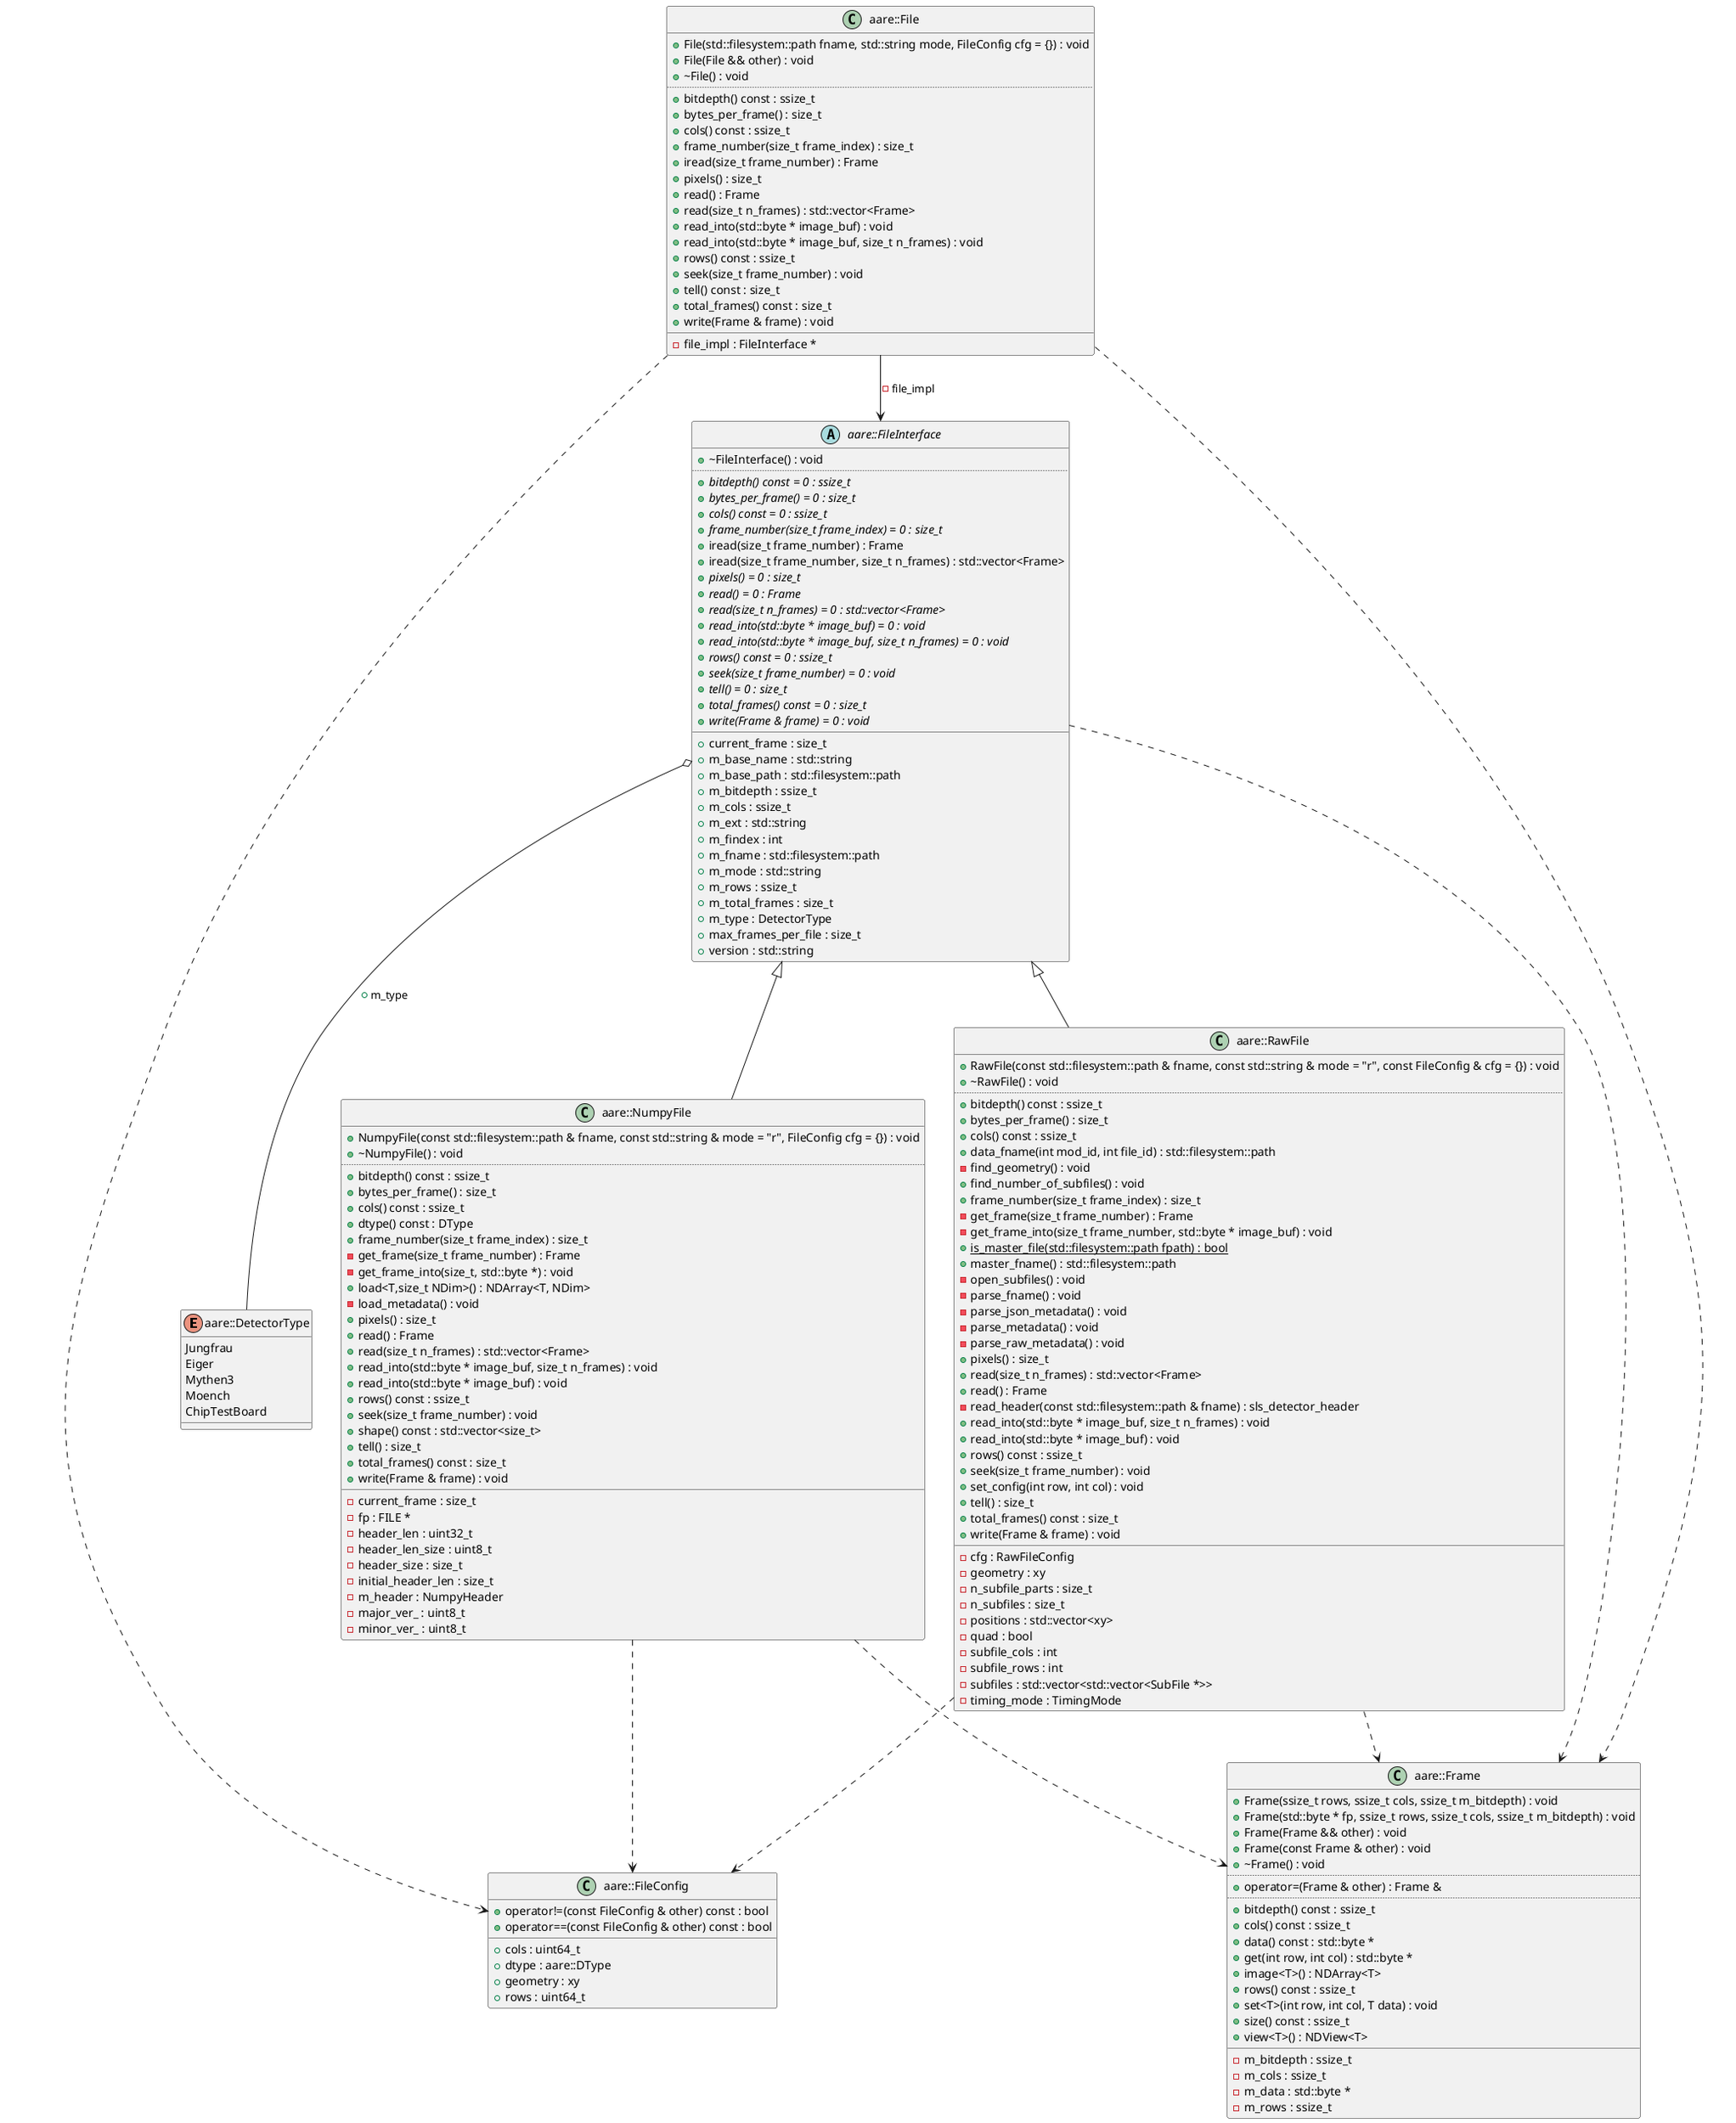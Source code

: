 @startuml
enum "aare::DetectorType" as C_0000214432771357383463
enum C_0000214432771357383463 {
Jungfrau
Eiger
Mythen3
Moench
ChipTestBoard
}
class "aare::Frame" as C_0001608703618093824988
class C_0001608703618093824988 {
+Frame(ssize_t rows, ssize_t cols, ssize_t m_bitdepth) : void
+Frame(std::byte * fp, ssize_t rows, ssize_t cols, ssize_t m_bitdepth) : void
+Frame(Frame && other) : void
+Frame(const Frame & other) : void
+~Frame() : void
..
+operator=(Frame & other) : Frame &
..
+bitdepth() const : ssize_t
+cols() const : ssize_t
+data() const : std::byte *
+get(int row, int col) : std::byte *
+image<T>() : NDArray<T>
+rows() const : ssize_t
+set<T>(int row, int col, T data) : void
+size() const : ssize_t
+view<T>() : NDView<T>
__
-m_bitdepth : ssize_t
-m_cols : ssize_t
-m_data : std::byte *
-m_rows : ssize_t
}
class "aare::FileConfig" as C_0001694843161451381081
class C_0001694843161451381081 {
+operator!=(const FileConfig & other) const : bool
+operator==(const FileConfig & other) const : bool
__
+cols : uint64_t
+dtype : aare::DType
+geometry : xy
+rows : uint64_t
}
abstract "aare::FileInterface" as C_0002122346448923803234
abstract C_0002122346448923803234 {
+~FileInterface() : void
..
{abstract} +bitdepth() const = 0 : ssize_t
{abstract} +bytes_per_frame() = 0 : size_t
{abstract} +cols() const = 0 : ssize_t
{abstract} +frame_number(size_t frame_index) = 0 : size_t
+iread(size_t frame_number) : Frame
+iread(size_t frame_number, size_t n_frames) : std::vector<Frame>
{abstract} +pixels() = 0 : size_t
{abstract} +read() = 0 : Frame
{abstract} +read(size_t n_frames) = 0 : std::vector<Frame>
{abstract} +read_into(std::byte * image_buf) = 0 : void
{abstract} +read_into(std::byte * image_buf, size_t n_frames) = 0 : void
{abstract} +rows() const = 0 : ssize_t
{abstract} +seek(size_t frame_number) = 0 : void
{abstract} +tell() = 0 : size_t
{abstract} +total_frames() const = 0 : size_t
{abstract} +write(Frame & frame) = 0 : void
__
+current_frame : size_t
+m_base_name : std::string
+m_base_path : std::filesystem::path
+m_bitdepth : ssize_t
+m_cols : ssize_t
+m_ext : std::string
+m_findex : int
+m_fname : std::filesystem::path
+m_mode : std::string
+m_rows : ssize_t
+m_total_frames : size_t
+m_type : DetectorType
+max_frames_per_file : size_t
+version : std::string
}
class "aare::File" as C_0002007196654403438648
class C_0002007196654403438648 {
+File(std::filesystem::path fname, std::string mode, FileConfig cfg = {}) : void
+File(File && other) : void
+~File() : void
..
+bitdepth() const : ssize_t
+bytes_per_frame() : size_t
+cols() const : ssize_t
+frame_number(size_t frame_index) : size_t
+iread(size_t frame_number) : Frame
+pixels() : size_t
+read() : Frame
+read(size_t n_frames) : std::vector<Frame>
+read_into(std::byte * image_buf) : void
+read_into(std::byte * image_buf, size_t n_frames) : void
+rows() const : ssize_t
+seek(size_t frame_number) : void
+tell() const : size_t
+total_frames() const : size_t
+write(Frame & frame) : void
__
-file_impl : FileInterface *
}
class "aare::NumpyFile" as C_0001470720024404954003
class C_0001470720024404954003 {
+NumpyFile(const std::filesystem::path & fname, const std::string & mode = "r", FileConfig cfg = {}) : void
+~NumpyFile() : void
..
+bitdepth() const : ssize_t
+bytes_per_frame() : size_t
+cols() const : ssize_t
+dtype() const : DType
+frame_number(size_t frame_index) : size_t
-get_frame(size_t frame_number) : Frame
-get_frame_into(size_t, std::byte *) : void
+load<T,size_t NDim>() : NDArray<T, NDim>
-load_metadata() : void
+pixels() : size_t
+read() : Frame
+read(size_t n_frames) : std::vector<Frame>
+read_into(std::byte * image_buf, size_t n_frames) : void
+read_into(std::byte * image_buf) : void
+rows() const : ssize_t
+seek(size_t frame_number) : void
+shape() const : std::vector<size_t>
+tell() : size_t
+total_frames() const : size_t
+write(Frame & frame) : void
__
-current_frame : size_t
-fp : FILE *
-header_len : uint32_t
-header_len_size : uint8_t
-header_size : size_t
-initial_header_len : size_t
-m_header : NumpyHeader
-major_ver_ : uint8_t
-minor_ver_ : uint8_t
}
class "aare::RawFile" as C_0001505206538021535080
class C_0001505206538021535080 {
+RawFile(const std::filesystem::path & fname, const std::string & mode = "r", const FileConfig & cfg = {}) : void
+~RawFile() : void
..
+bitdepth() const : ssize_t
+bytes_per_frame() : size_t
+cols() const : ssize_t
+data_fname(int mod_id, int file_id) : std::filesystem::path
-find_geometry() : void
+find_number_of_subfiles() : void
+frame_number(size_t frame_index) : size_t
-get_frame(size_t frame_number) : Frame
-get_frame_into(size_t frame_number, std::byte * image_buf) : void
{static} +is_master_file(std::filesystem::path fpath) : bool
+master_fname() : std::filesystem::path
-open_subfiles() : void
-parse_fname() : void
-parse_json_metadata() : void
-parse_metadata() : void
-parse_raw_metadata() : void
+pixels() : size_t
+read(size_t n_frames) : std::vector<Frame>
+read() : Frame
-read_header(const std::filesystem::path & fname) : sls_detector_header
+read_into(std::byte * image_buf, size_t n_frames) : void
+read_into(std::byte * image_buf) : void
+rows() const : ssize_t
+seek(size_t frame_number) : void
+set_config(int row, int col) : void
+tell() : size_t
+total_frames() const : size_t
+write(Frame & frame) : void
__
-cfg : RawFileConfig
-geometry : xy
-n_subfile_parts : size_t
-n_subfiles : size_t
-positions : std::vector<xy>
-quad : bool
-subfile_cols : int
-subfile_rows : int
-subfiles : std::vector<std::vector<SubFile *>>
-timing_mode : TimingMode
}
C_0002122346448923803234 ..> C_0001608703618093824988
C_0002122346448923803234 o-- C_0000214432771357383463 : +m_type
C_0002007196654403438648 ..> C_0001694843161451381081
C_0002007196654403438648 ..> C_0001608703618093824988
C_0002007196654403438648 --> C_0002122346448923803234 : -file_impl
C_0001470720024404954003 ..> C_0001694843161451381081
C_0001470720024404954003 ..> C_0001608703618093824988
C_0002122346448923803234 <|-- C_0001470720024404954003
C_0001505206538021535080 ..> C_0001694843161451381081
C_0001505206538021535080 ..> C_0001608703618093824988
C_0002122346448923803234 <|-- C_0001505206538021535080

'Generated with clang-uml, version 0.5.1
'LLVM version clang version 17.0.6 (Fedora 17.0.6-2.fc39)
@enduml
